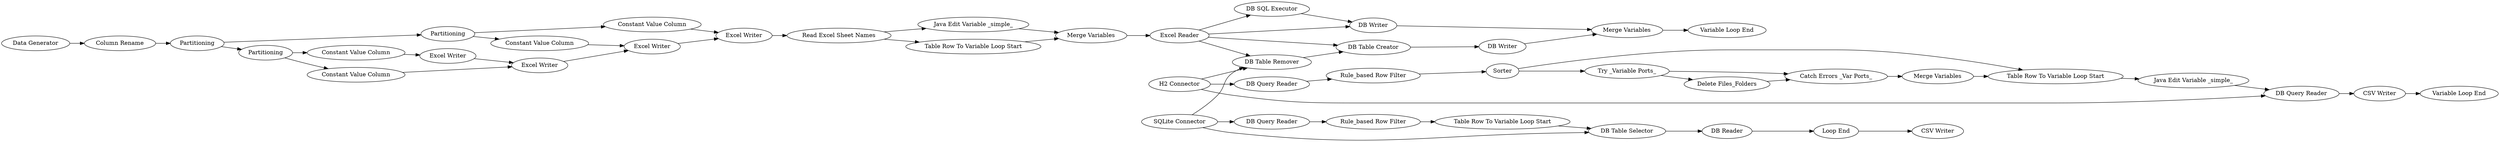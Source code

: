 digraph {
	"7780280038873507285_266" [label="Constant Value Column"]
	"7780280038873507285_441" [label="DB Writer"]
	"-7952119314520249229_475" [label="DB Reader"]
	"-7952119314520249229_1875" [label="Try _Variable Ports_"]
	"-7952119314520249229_465" [label="DB Query Reader"]
	"7780280038873507285_269" [label="Constant Value Column"]
	"-7952119314520249229_1870" [label="Rule_based Row Filter"]
	"7780280038873507285_267" [label="Constant Value Column"]
	"7780280038873507285_445" [label="Excel Reader"]
	"-7952119314520249229_1869" [label="DB Query Reader"]
	"7780280038873507285_6" [label="Data Generator"]
	"7780280038873507285_75" [label="DB Writer"]
	"7780280038873507285_257" [label=Partitioning]
	"-7952119314520249229_1876" [label="Catch Errors _Var Ports_"]
	"7780280038873507285_446" [label="Variable Loop End"]
	"-7952119314520249229_466" [label="DB Table Selector"]
	"-7952119314520249229_1872" [label="Java Edit Variable _simple_"]
	"7780280038873507285_447" [label="Merge Variables"]
	"-7952119314520249229_1877" [label="Merge Variables"]
	"-7952119314520249229_473" [label="Rule_based Row Filter"]
	"-7952119314520249229_444" [label="Table Row To Variable Loop Start"]
	"7780280038873507285_260" [label="Excel Writer"]
	"7780280038873507285_255" [label=Partitioning]
	"7780280038873507285_258" [label="Excel Writer"]
	"7780280038873507285_13" [label="Java Edit Variable _simple_"]
	"-7952119314520249229_2" [label="H2 Connector"]
	"-7952119314520249229_1880" [label="CSV Writer"]
	"7780280038873507285_482" [label="Merge Variables"]
	"7780280038873507285_268" [label="Constant Value Column"]
	"-7952119314520249229_1874" [label="Delete Files_Folders"]
	"-7952119314520249229_1879" [label="Variable Loop End"]
	"7780280038873507285_261" [label="Excel Writer"]
	"-7952119314520249229_1873" [label=Sorter]
	"7780280038873507285_256" [label=Partitioning]
	"7780280038873507285_259" [label="Excel Writer"]
	"7780280038873507285_478" [label="Table Row To Variable Loop Start"]
	"-7952119314520249229_1871" [label="Table Row To Variable Loop Start"]
	"-7952119314520249229_1878" [label="CSV Writer"]
	"7780280038873507285_68" [label="DB Table Remover"]
	"7780280038873507285_479" [label="DB Table Creator"]
	"-7952119314520249229_464" [label="SQLite Connector"]
	"-7952119314520249229_476" [label="Loop End"]
	"7780280038873507285_474" [label="Column Rename"]
	"7780280038873507285_443" [label="Read Excel Sheet Names"]
	"7780280038873507285_477" [label="DB SQL Executor"]
	"-7952119314520249229_472" [label="DB Query Reader"]
	"-7952119314520249229_466" -> "-7952119314520249229_475"
	"7780280038873507285_255" -> "7780280038873507285_256"
	"-7952119314520249229_2" -> "-7952119314520249229_1869"
	"7780280038873507285_259" -> "7780280038873507285_261"
	"7780280038873507285_257" -> "7780280038873507285_267"
	"-7952119314520249229_1875" -> "-7952119314520249229_1874"
	"-7952119314520249229_1870" -> "-7952119314520249229_1873"
	"-7952119314520249229_1873" -> "-7952119314520249229_1871"
	"-7952119314520249229_465" -> "-7952119314520249229_473"
	"7780280038873507285_477" -> "7780280038873507285_441"
	"7780280038873507285_13" -> "7780280038873507285_447"
	"-7952119314520249229_1869" -> "-7952119314520249229_1870"
	"7780280038873507285_257" -> "7780280038873507285_266"
	"7780280038873507285_68" -> "7780280038873507285_479"
	"7780280038873507285_479" -> "7780280038873507285_75"
	"7780280038873507285_75" -> "7780280038873507285_482"
	"-7952119314520249229_2" -> "7780280038873507285_68"
	"7780280038873507285_256" -> "7780280038873507285_269"
	"7780280038873507285_258" -> "7780280038873507285_260"
	"7780280038873507285_255" -> "7780280038873507285_257"
	"7780280038873507285_267" -> "7780280038873507285_260"
	"7780280038873507285_445" -> "7780280038873507285_479"
	"7780280038873507285_474" -> "7780280038873507285_255"
	"-7952119314520249229_476" -> "-7952119314520249229_1880"
	"7780280038873507285_268" -> "7780280038873507285_259"
	"7780280038873507285_478" -> "7780280038873507285_447"
	"-7952119314520249229_1877" -> "-7952119314520249229_1871"
	"7780280038873507285_445" -> "7780280038873507285_68"
	"7780280038873507285_260" -> "7780280038873507285_259"
	"7780280038873507285_441" -> "7780280038873507285_482"
	"-7952119314520249229_1876" -> "-7952119314520249229_1877"
	"-7952119314520249229_1872" -> "-7952119314520249229_472"
	"-7952119314520249229_1871" -> "-7952119314520249229_1872"
	"-7952119314520249229_464" -> "-7952119314520249229_466"
	"7780280038873507285_261" -> "7780280038873507285_443"
	"-7952119314520249229_1874" -> "-7952119314520249229_1876"
	"-7952119314520249229_473" -> "-7952119314520249229_444"
	"7780280038873507285_6" -> "7780280038873507285_474"
	"7780280038873507285_447" -> "7780280038873507285_445"
	"-7952119314520249229_472" -> "-7952119314520249229_1878"
	"7780280038873507285_482" -> "7780280038873507285_446"
	"-7952119314520249229_1878" -> "-7952119314520249229_1879"
	"7780280038873507285_256" -> "7780280038873507285_268"
	"7780280038873507285_269" -> "7780280038873507285_261"
	"7780280038873507285_443" -> "7780280038873507285_13"
	"-7952119314520249229_2" -> "-7952119314520249229_472"
	"-7952119314520249229_464" -> "7780280038873507285_68"
	"7780280038873507285_266" -> "7780280038873507285_258"
	"7780280038873507285_445" -> "7780280038873507285_477"
	"-7952119314520249229_475" -> "-7952119314520249229_476"
	"-7952119314520249229_444" -> "-7952119314520249229_466"
	"7780280038873507285_443" -> "7780280038873507285_478"
	"7780280038873507285_445" -> "7780280038873507285_441"
	"-7952119314520249229_1875" -> "-7952119314520249229_1876"
	"-7952119314520249229_464" -> "-7952119314520249229_465"
	"-7952119314520249229_1873" -> "-7952119314520249229_1875"
	rankdir=LR
}

